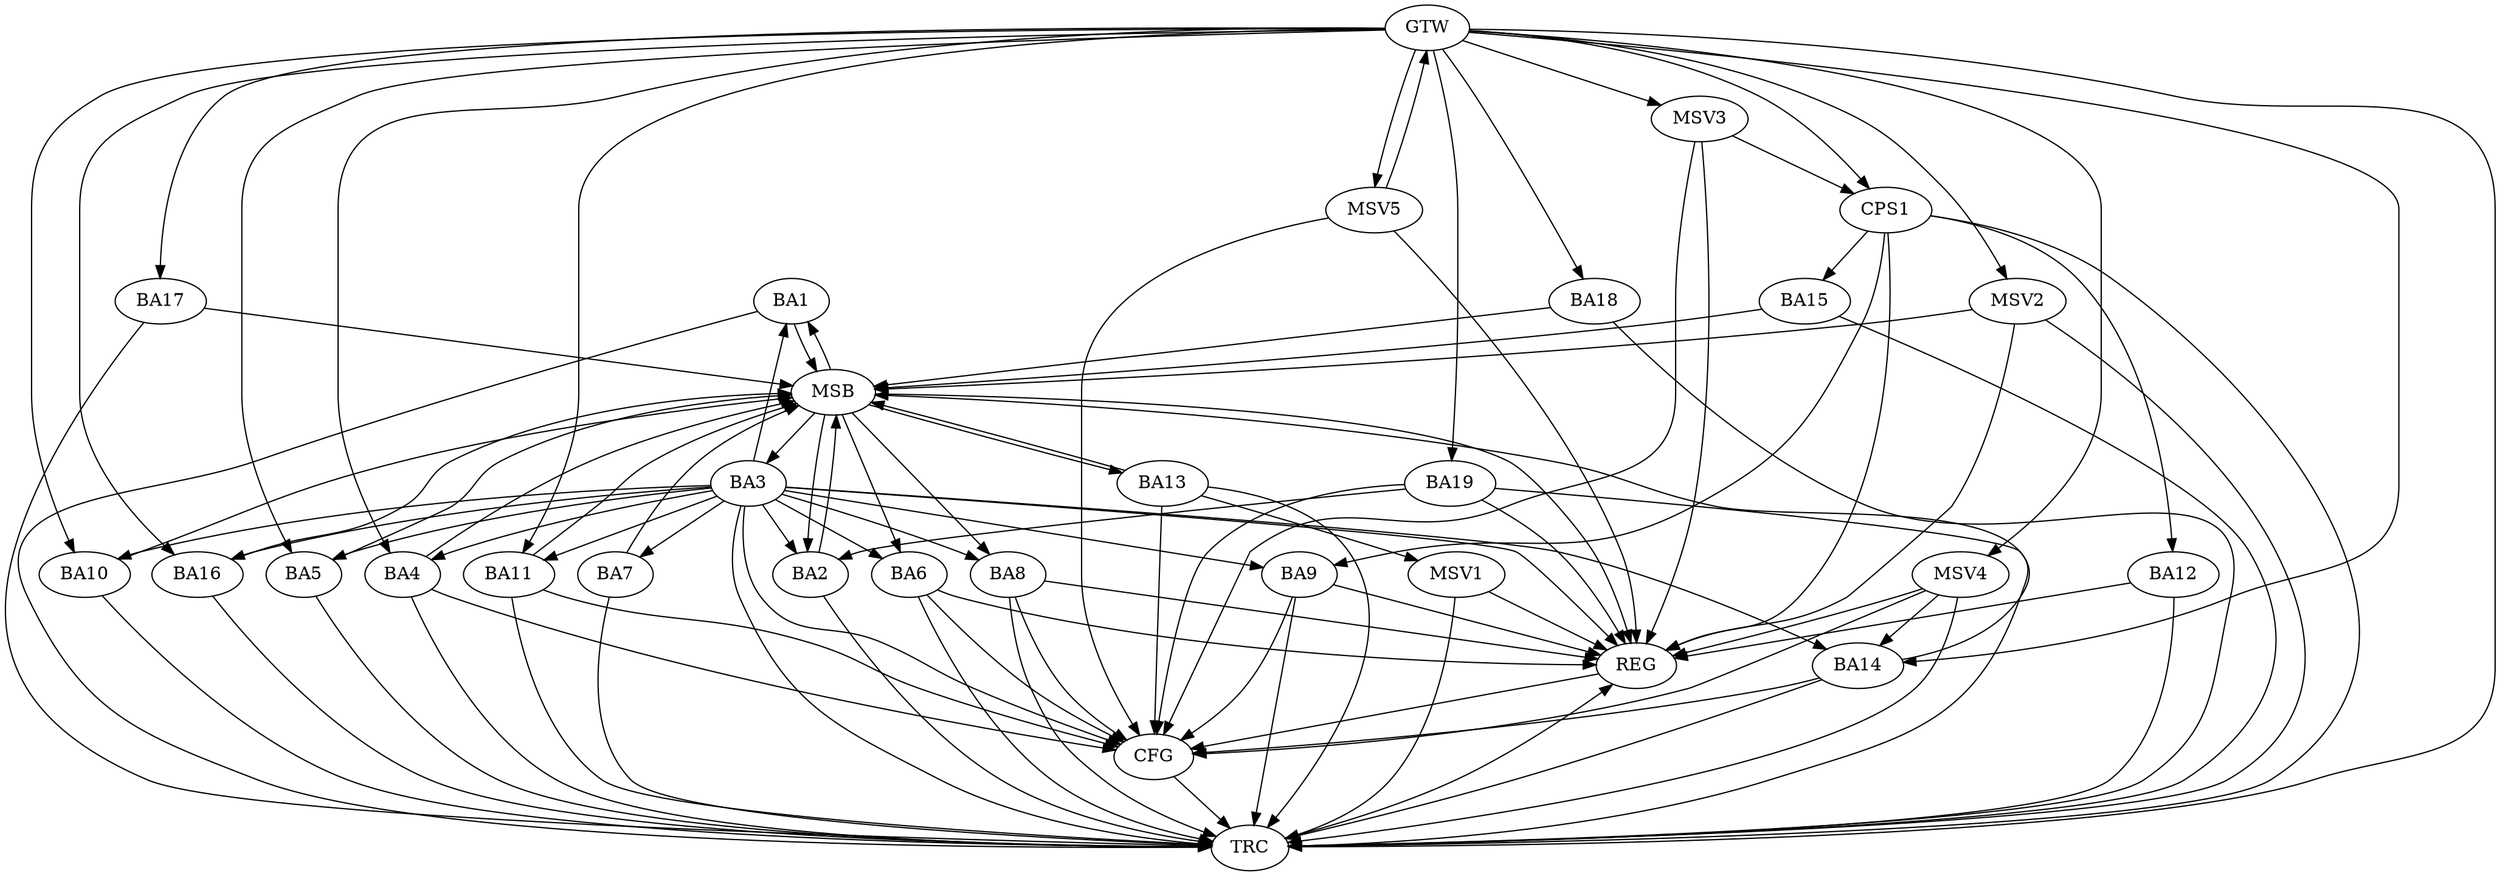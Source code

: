 strict digraph G {
  BA1 [ label="BA1" ];
  BA2 [ label="BA2" ];
  BA3 [ label="BA3" ];
  BA4 [ label="BA4" ];
  BA5 [ label="BA5" ];
  BA6 [ label="BA6" ];
  BA7 [ label="BA7" ];
  BA8 [ label="BA8" ];
  BA9 [ label="BA9" ];
  BA10 [ label="BA10" ];
  BA11 [ label="BA11" ];
  BA12 [ label="BA12" ];
  BA13 [ label="BA13" ];
  BA14 [ label="BA14" ];
  BA15 [ label="BA15" ];
  BA16 [ label="BA16" ];
  BA17 [ label="BA17" ];
  BA18 [ label="BA18" ];
  BA19 [ label="BA19" ];
  CPS1 [ label="CPS1" ];
  GTW [ label="GTW" ];
  REG [ label="REG" ];
  MSB [ label="MSB" ];
  CFG [ label="CFG" ];
  TRC [ label="TRC" ];
  MSV1 [ label="MSV1" ];
  MSV2 [ label="MSV2" ];
  MSV3 [ label="MSV3" ];
  MSV4 [ label="MSV4" ];
  MSV5 [ label="MSV5" ];
  BA3 -> BA2;
  BA19 -> BA2;
  CPS1 -> BA12;
  CPS1 -> BA9;
  CPS1 -> BA15;
  GTW -> BA4;
  GTW -> BA5;
  GTW -> BA10;
  GTW -> BA11;
  GTW -> BA14;
  GTW -> BA16;
  GTW -> BA17;
  GTW -> BA18;
  GTW -> BA19;
  GTW -> CPS1;
  BA3 -> REG;
  BA6 -> REG;
  BA8 -> REG;
  BA9 -> REG;
  BA12 -> REG;
  BA19 -> REG;
  CPS1 -> REG;
  BA1 -> MSB;
  MSB -> BA2;
  MSB -> REG;
  BA2 -> MSB;
  MSB -> BA1;
  BA4 -> MSB;
  MSB -> BA3;
  BA5 -> MSB;
  BA7 -> MSB;
  BA10 -> MSB;
  MSB -> BA8;
  BA11 -> MSB;
  BA13 -> MSB;
  BA14 -> MSB;
  MSB -> BA6;
  BA15 -> MSB;
  BA16 -> MSB;
  MSB -> BA13;
  BA17 -> MSB;
  BA18 -> MSB;
  BA8 -> CFG;
  BA6 -> CFG;
  BA13 -> CFG;
  BA9 -> CFG;
  BA19 -> CFG;
  BA11 -> CFG;
  BA14 -> CFG;
  BA3 -> CFG;
  BA4 -> CFG;
  REG -> CFG;
  BA1 -> TRC;
  BA2 -> TRC;
  BA3 -> TRC;
  BA4 -> TRC;
  BA5 -> TRC;
  BA6 -> TRC;
  BA7 -> TRC;
  BA8 -> TRC;
  BA9 -> TRC;
  BA10 -> TRC;
  BA11 -> TRC;
  BA12 -> TRC;
  BA13 -> TRC;
  BA14 -> TRC;
  BA15 -> TRC;
  BA16 -> TRC;
  BA17 -> TRC;
  BA18 -> TRC;
  BA19 -> TRC;
  CPS1 -> TRC;
  GTW -> TRC;
  CFG -> TRC;
  TRC -> REG;
  BA3 -> BA1;
  BA3 -> BA16;
  BA3 -> BA4;
  BA3 -> BA11;
  BA3 -> BA8;
  BA3 -> BA5;
  BA3 -> BA9;
  BA3 -> BA6;
  BA3 -> BA7;
  BA3 -> BA10;
  BA3 -> BA14;
  BA13 -> MSV1;
  MSV1 -> REG;
  MSV1 -> TRC;
  MSV2 -> MSB;
  GTW -> MSV2;
  MSV2 -> REG;
  MSV2 -> TRC;
  MSV3 -> CPS1;
  GTW -> MSV3;
  MSV3 -> REG;
  MSV3 -> CFG;
  MSV4 -> BA14;
  GTW -> MSV4;
  MSV4 -> REG;
  MSV4 -> TRC;
  MSV4 -> CFG;
  MSV5 -> GTW;
  GTW -> MSV5;
  MSV5 -> REG;
  MSV5 -> CFG;
}
